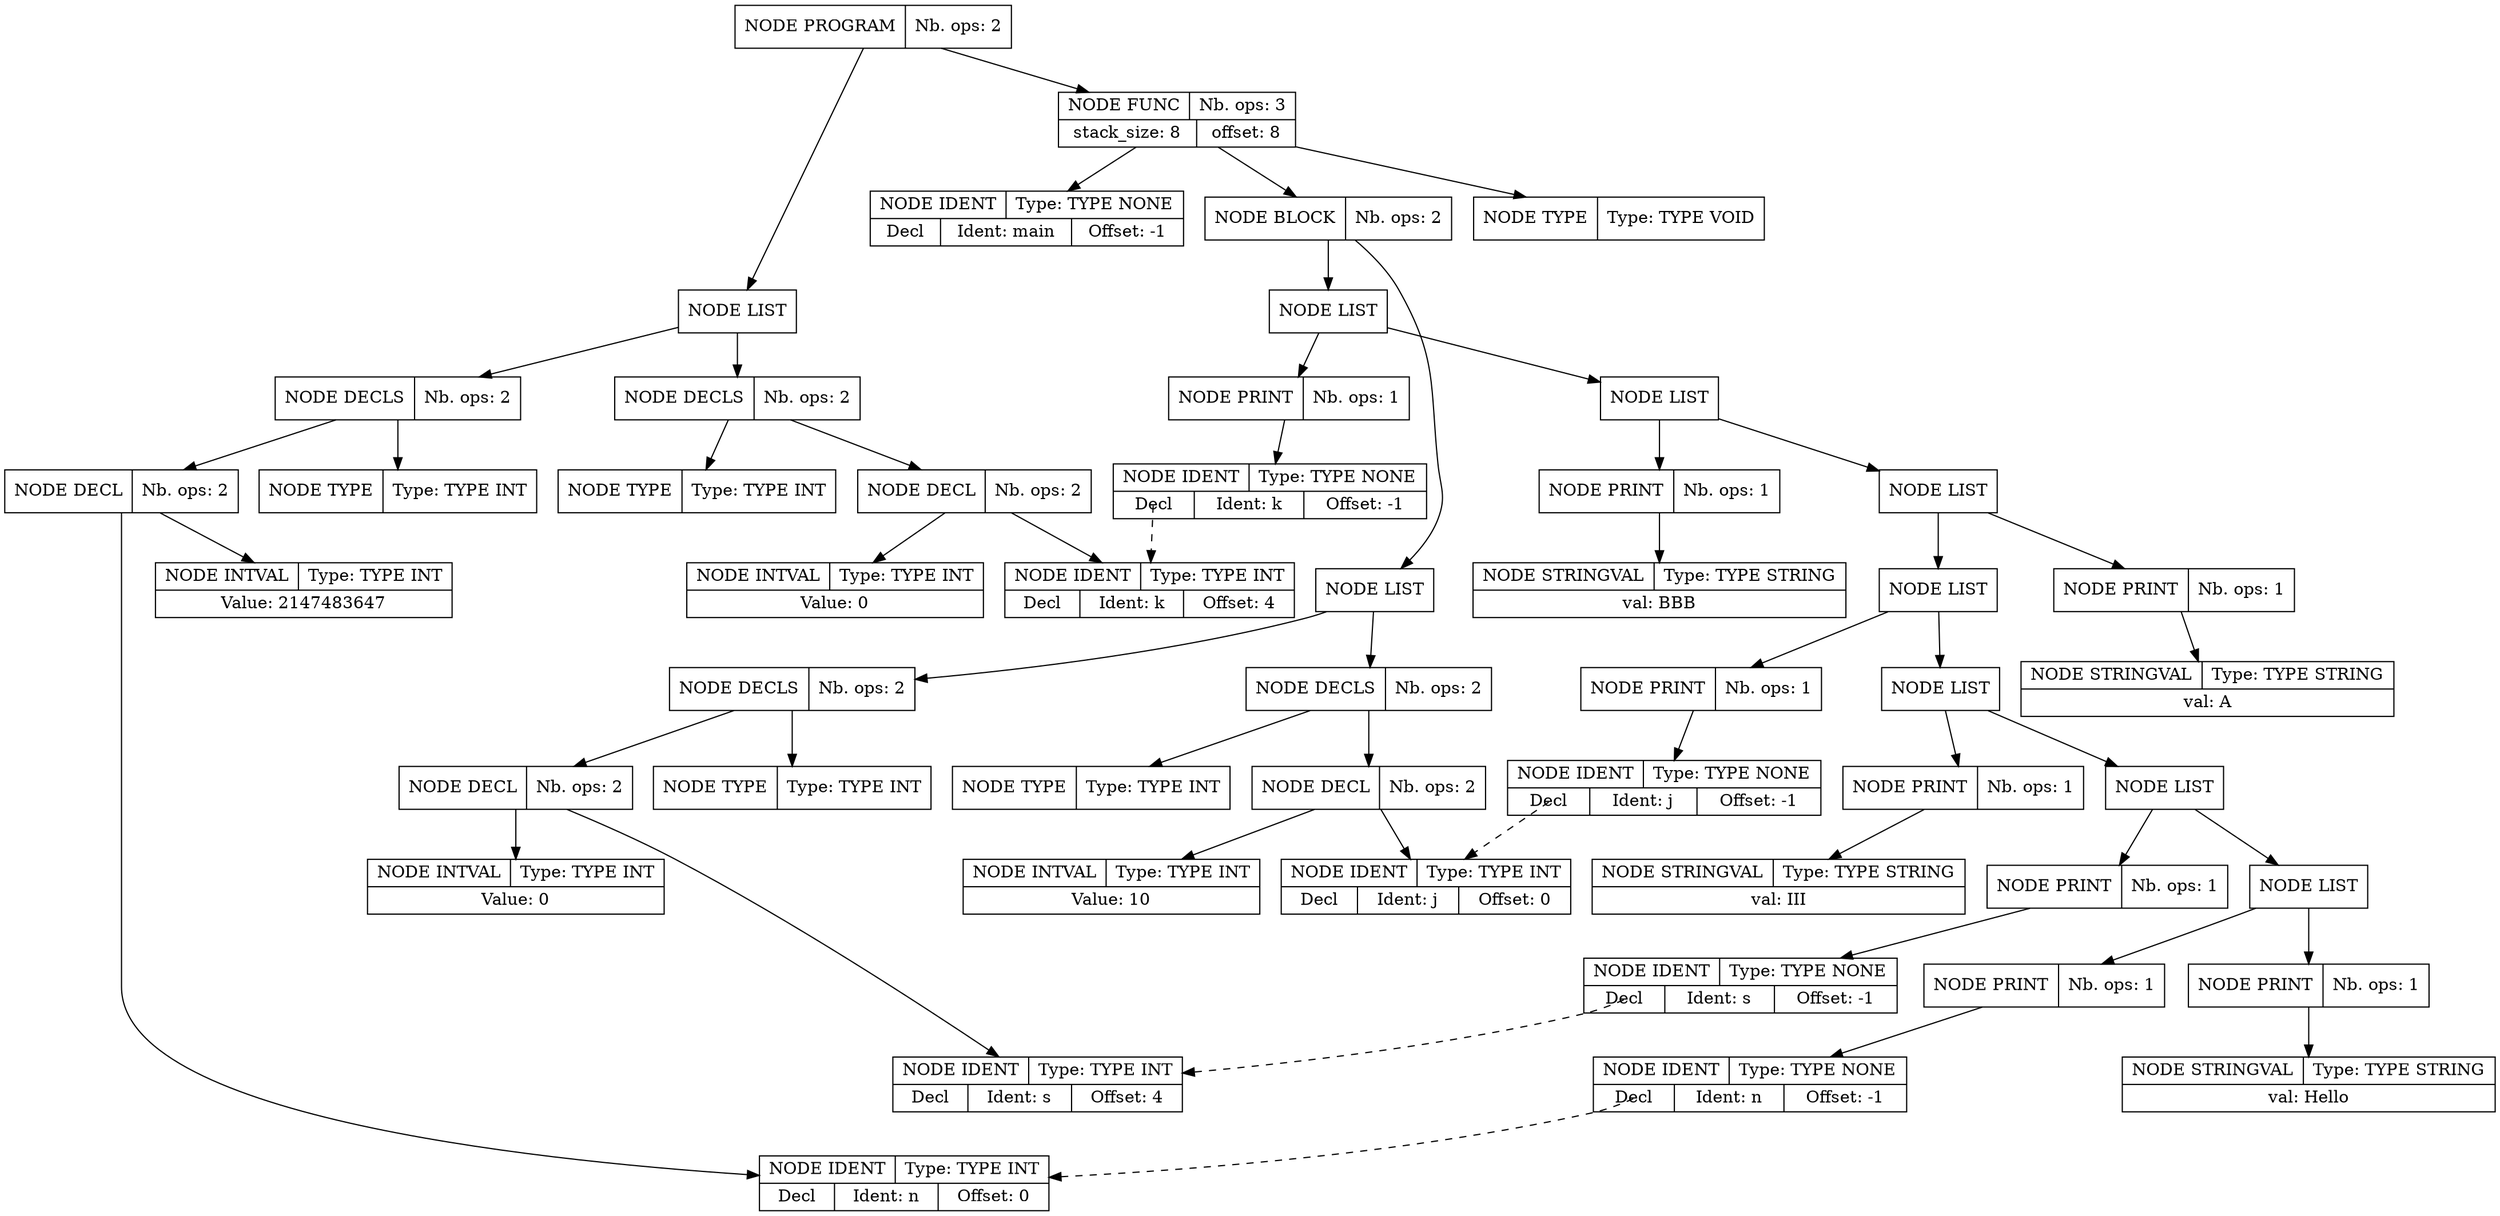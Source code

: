 digraph global_vars {
    N1 [shape=record, label="{{NODE PROGRAM|Nb. ops: 2}}"];
    N2 [shape=record, label="{{NODE LIST}}"];
    N3 [shape=record, label="{{NODE DECLS|Nb. ops: 2}}"];
    N4 [shape=record, label="{{NODE TYPE|Type: TYPE INT}}"];
    edge[tailclip=true];
    N3 -> N4
    N5 [shape=record, label="{{NODE DECL|Nb. ops: 2}}"];
    N6 [shape=record, label="{{NODE IDENT|Type: TYPE INT}|{<decl>Decl      |Ident: n|Offset: 0}}"];
    edge[tailclip=true];
    N5 -> N6
    N7 [shape=record, label="{{NODE INTVAL|Type: TYPE INT}|{Value: 2147483647}}"];
    edge[tailclip=true];
    N5 -> N7
    edge[tailclip=true];
    N3 -> N5
    edge[tailclip=true];
    N2 -> N3
    N8 [shape=record, label="{{NODE DECLS|Nb. ops: 2}}"];
    N9 [shape=record, label="{{NODE TYPE|Type: TYPE INT}}"];
    edge[tailclip=true];
    N8 -> N9
    N10 [shape=record, label="{{NODE DECL|Nb. ops: 2}}"];
    N11 [shape=record, label="{{NODE IDENT|Type: TYPE INT}|{<decl>Decl      |Ident: k|Offset: 4}}"];
    edge[tailclip=true];
    N10 -> N11
    N12 [shape=record, label="{{NODE INTVAL|Type: TYPE INT}|{Value: 0}}"];
    edge[tailclip=true];
    N10 -> N12
    edge[tailclip=true];
    N8 -> N10
    edge[tailclip=true];
    N2 -> N8
    edge[tailclip=true];
    N1 -> N2
    N13 [shape=record, label="{{NODE FUNC|Nb. ops: 3}|{stack_size: 8|offset: 8}}"];
    N14 [shape=record, label="{{NODE TYPE|Type: TYPE VOID}}"];
    edge[tailclip=true];
    N13 -> N14
    N15 [shape=record, label="{{NODE IDENT|Type: TYPE NONE}|{<decl>Decl      |Ident: main|Offset: -1}}"];
    edge[tailclip=true];
    N13 -> N15
    N16 [shape=record, label="{{NODE BLOCK|Nb. ops: 2}}"];
    N17 [shape=record, label="{{NODE LIST}}"];
    N18 [shape=record, label="{{NODE DECLS|Nb. ops: 2}}"];
    N19 [shape=record, label="{{NODE TYPE|Type: TYPE INT}}"];
    edge[tailclip=true];
    N18 -> N19
    N20 [shape=record, label="{{NODE DECL|Nb. ops: 2}}"];
    N21 [shape=record, label="{{NODE IDENT|Type: TYPE INT}|{<decl>Decl      |Ident: j|Offset: 0}}"];
    edge[tailclip=true];
    N20 -> N21
    N22 [shape=record, label="{{NODE INTVAL|Type: TYPE INT}|{Value: 10}}"];
    edge[tailclip=true];
    N20 -> N22
    edge[tailclip=true];
    N18 -> N20
    edge[tailclip=true];
    N17 -> N18
    N23 [shape=record, label="{{NODE DECLS|Nb. ops: 2}}"];
    N24 [shape=record, label="{{NODE TYPE|Type: TYPE INT}}"];
    edge[tailclip=true];
    N23 -> N24
    N25 [shape=record, label="{{NODE DECL|Nb. ops: 2}}"];
    N26 [shape=record, label="{{NODE IDENT|Type: TYPE INT}|{<decl>Decl      |Ident: s|Offset: 4}}"];
    edge[tailclip=true];
    N25 -> N26
    N27 [shape=record, label="{{NODE INTVAL|Type: TYPE INT}|{Value: 0}}"];
    edge[tailclip=true];
    N25 -> N27
    edge[tailclip=true];
    N23 -> N25
    edge[tailclip=true];
    N17 -> N23
    edge[tailclip=true];
    N16 -> N17
    N28 [shape=record, label="{{NODE LIST}}"];
    N29 [shape=record, label="{{NODE LIST}}"];
    N30 [shape=record, label="{{NODE LIST}}"];
    N31 [shape=record, label="{{NODE LIST}}"];
    N32 [shape=record, label="{{NODE LIST}}"];
    N33 [shape=record, label="{{NODE LIST}}"];
    N34 [shape=record, label="{{NODE LIST}}"];
    N35 [shape=record, label="{{NODE PRINT|Nb. ops: 1}}"];
    N36 [shape=record, label="{{NODE IDENT|Type: TYPE NONE}|{<decl>Decl      |Ident: n|Offset: -1}}"];
    edge[tailclip=false];
    "N36":decl:c -> "N6" [style=dashed]
    edge[tailclip=true];
    N35 -> N36
    edge[tailclip=true];
    N34 -> N35
    N37 [shape=record, label="{{NODE PRINT|Nb. ops: 1}}"];
    N38 [shape=record, label="{{NODE STRINGVAL|Type: TYPE STRING}|{val: Hello\n}}"];
    edge[tailclip=true];
    N37 -> N38
    edge[tailclip=true];
    N34 -> N37
    edge[tailclip=true];
    N33 -> N34
    N39 [shape=record, label="{{NODE PRINT|Nb. ops: 1}}"];
    N40 [shape=record, label="{{NODE IDENT|Type: TYPE NONE}|{<decl>Decl      |Ident: s|Offset: -1}}"];
    edge[tailclip=false];
    "N40":decl:c -> "N26" [style=dashed]
    edge[tailclip=true];
    N39 -> N40
    edge[tailclip=true];
    N33 -> N39
    edge[tailclip=true];
    N32 -> N33
    N41 [shape=record, label="{{NODE PRINT|Nb. ops: 1}}"];
    N42 [shape=record, label="{{NODE STRINGVAL|Type: TYPE STRING}|{val: III\n}}"];
    edge[tailclip=true];
    N41 -> N42
    edge[tailclip=true];
    N32 -> N41
    edge[tailclip=true];
    N31 -> N32
    N43 [shape=record, label="{{NODE PRINT|Nb. ops: 1}}"];
    N44 [shape=record, label="{{NODE IDENT|Type: TYPE NONE}|{<decl>Decl      |Ident: j|Offset: -1}}"];
    edge[tailclip=false];
    "N44":decl:c -> "N21" [style=dashed]
    edge[tailclip=true];
    N43 -> N44
    edge[tailclip=true];
    N31 -> N43
    edge[tailclip=true];
    N30 -> N31
    N45 [shape=record, label="{{NODE PRINT|Nb. ops: 1}}"];
    N46 [shape=record, label="{{NODE STRINGVAL|Type: TYPE STRING}|{val: A\n}}"];
    edge[tailclip=true];
    N45 -> N46
    edge[tailclip=true];
    N30 -> N45
    edge[tailclip=true];
    N29 -> N30
    N47 [shape=record, label="{{NODE PRINT|Nb. ops: 1}}"];
    N48 [shape=record, label="{{NODE STRINGVAL|Type: TYPE STRING}|{val: BBB}}"];
    edge[tailclip=true];
    N47 -> N48
    edge[tailclip=true];
    N29 -> N47
    edge[tailclip=true];
    N28 -> N29
    N49 [shape=record, label="{{NODE PRINT|Nb. ops: 1}}"];
    N50 [shape=record, label="{{NODE IDENT|Type: TYPE NONE}|{<decl>Decl      |Ident: k|Offset: -1}}"];
    edge[tailclip=false];
    "N50":decl:c -> "N11" [style=dashed]
    edge[tailclip=true];
    N49 -> N50
    edge[tailclip=true];
    N28 -> N49
    edge[tailclip=true];
    N16 -> N28
    edge[tailclip=true];
    N13 -> N16
    edge[tailclip=true];
    N1 -> N13
}